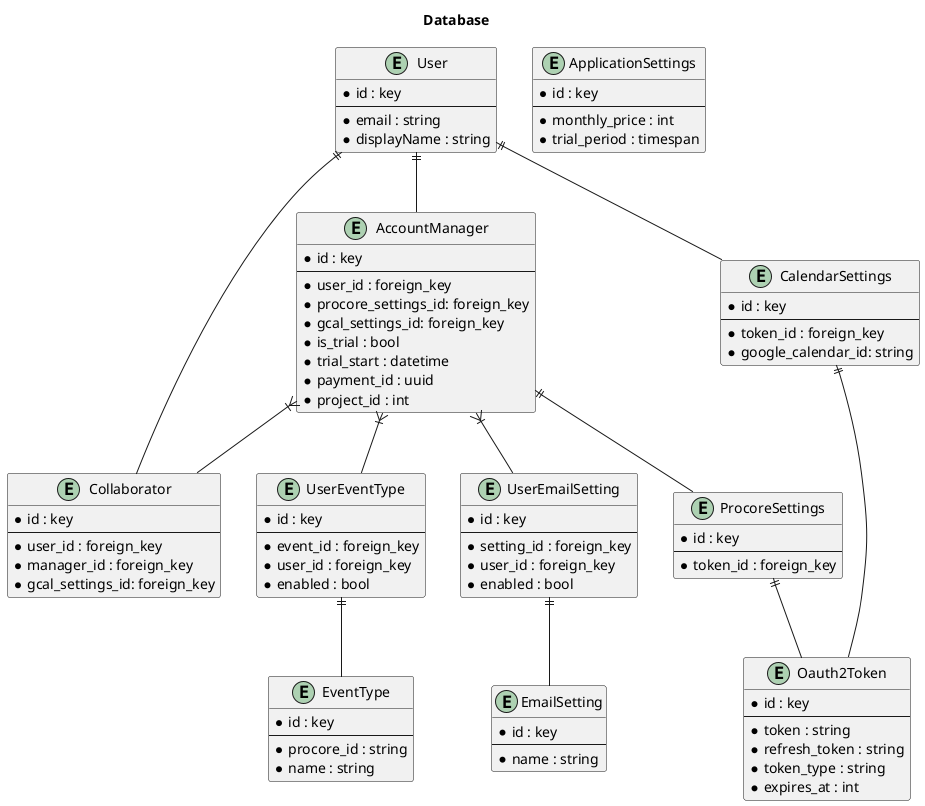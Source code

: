 @startuml
title Database

entity User {
    * id : key
    ---
    * email : string
    * displayName : string
}

entity Oauth2Token {
    * id : key
    ---
    * token : string
    * refresh_token : string
    * token_type : string
    * expires_at : int
}

entity AccountManager {
    * id : key
    ---
    * user_id : foreign_key
    * procore_settings_id: foreign_key
    * gcal_settings_id: foreign_key
    * is_trial : bool
    * trial_start : datetime
    * payment_id : uuid
    * project_id : int
}

entity Collaborator {
    * id : key
    ---
    * user_id : foreign_key
    * manager_id : foreign_key
    * gcal_settings_id: foreign_key
}

entity ProcoreSettings {
    * id : key
    ---
    * token_id : foreign_key
}

entity CalendarSettings {
    * id : key
    ---
    * token_id : foreign_key
    * google_calendar_id: string
}

entity ApplicationSettings {
    * id : key
    ---
    * monthly_price : int
    * trial_period : timespan
}

entity EmailSetting {
    * id : key
    ---
    * name : string
}

entity EventType {
    * id : key
    ---
    * procore_id : string
    * name : string
}

entity UserEmailSetting {
    * id : key
    ---
    * setting_id : foreign_key
    * user_id : foreign_key
    * enabled : bool
}

entity UserEventType {
    * id : key
    ---
    * event_id : foreign_key
    * user_id : foreign_key
    * enabled : bool
}

AccountManager ||-- ProcoreSettings
User ||-- AccountManager
User ||-- CalendarSettings
User ||-- Collaborator
AccountManager }|-- Collaborator
ProcoreSettings ||-- Oauth2Token
CalendarSettings ||-- Oauth2Token
AccountManager }|-- UserEmailSetting
AccountManager }|-- UserEventType
UserEventType ||-- EventType
UserEmailSetting ||-- EmailSetting

@enduml